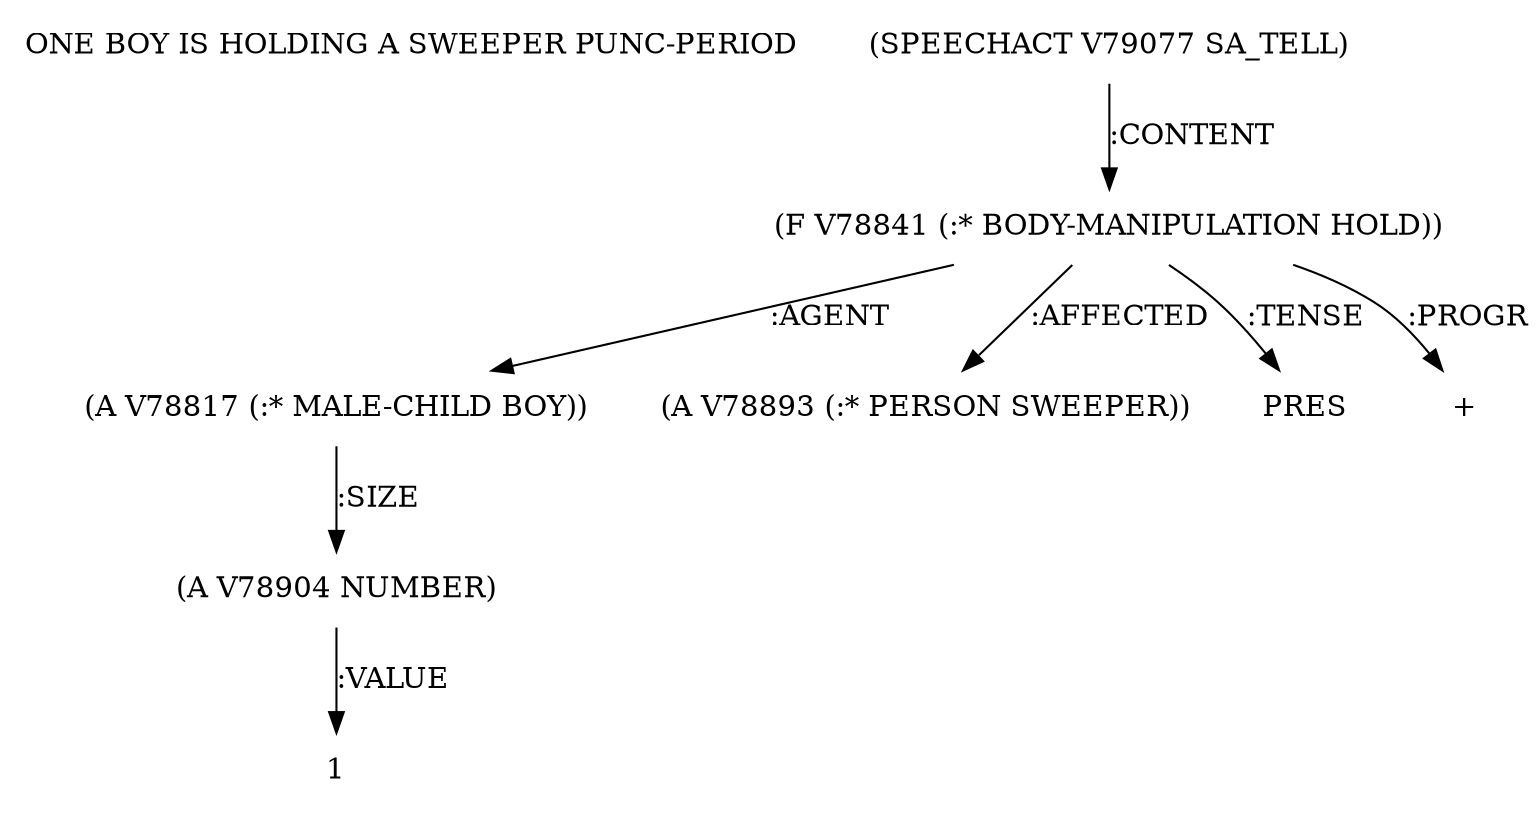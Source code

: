 digraph Terms {
  node [shape=none]
  "ONE BOY IS HOLDING A SWEEPER PUNC-PERIOD"
  "V79077" [label="(SPEECHACT V79077 SA_TELL)"]
  "V79077" -> "V78841" [label=":CONTENT"]
  "V78841" [label="(F V78841 (:* BODY-MANIPULATION HOLD))"]
  "V78841" -> "V78817" [label=":AGENT"]
  "V78841" -> "V78893" [label=":AFFECTED"]
  "V78841" -> "NT79598" [label=":TENSE"]
  "NT79598" [label="PRES"]
  "V78841" -> "NT79599" [label=":PROGR"]
  "NT79599" [label="+"]
  "V78817" [label="(A V78817 (:* MALE-CHILD BOY))"]
  "V78817" -> "V78904" [label=":SIZE"]
  "V78904" [label="(A V78904 NUMBER)"]
  "V78904" -> "NT79600" [label=":VALUE"]
  "NT79600" [label="1"]
  "V78893" [label="(A V78893 (:* PERSON SWEEPER))"]
}
